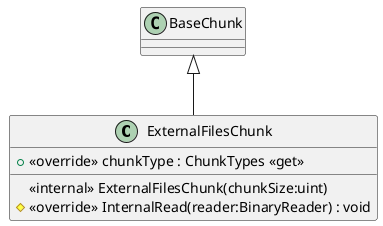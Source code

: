@startuml
class ExternalFilesChunk {
    + <<override>> chunkType : ChunkTypes <<get>>
    <<internal>> ExternalFilesChunk(chunkSize:uint)
    # <<override>> InternalRead(reader:BinaryReader) : void
}
BaseChunk <|-- ExternalFilesChunk
@enduml
